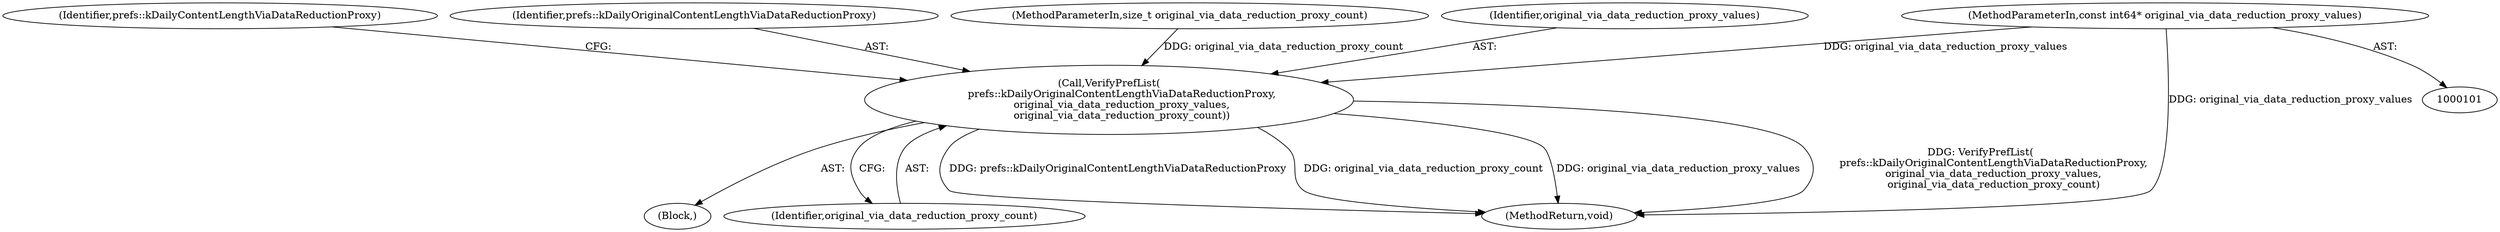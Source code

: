 digraph "0_Chrome_828eab2216a765dea92575c290421c115b8ad028_9@pointer" {
"1000110" [label="(MethodParameterIn,const int64* original_via_data_reduction_proxy_values)"];
"1000131" [label="(Call,VerifyPrefList(\n        prefs::kDailyOriginalContentLengthViaDataReductionProxy,\n        original_via_data_reduction_proxy_values,\n        original_via_data_reduction_proxy_count))"];
"1000114" [label="(Block,)"];
"1000131" [label="(Call,VerifyPrefList(\n        prefs::kDailyOriginalContentLengthViaDataReductionProxy,\n        original_via_data_reduction_proxy_values,\n        original_via_data_reduction_proxy_count))"];
"1000136" [label="(Identifier,prefs::kDailyContentLengthViaDataReductionProxy)"];
"1000110" [label="(MethodParameterIn,const int64* original_via_data_reduction_proxy_values)"];
"1000134" [label="(Identifier,original_via_data_reduction_proxy_count)"];
"1000132" [label="(Identifier,prefs::kDailyOriginalContentLengthViaDataReductionProxy)"];
"1000111" [label="(MethodParameterIn,size_t original_via_data_reduction_proxy_count)"];
"1000139" [label="(MethodReturn,void)"];
"1000133" [label="(Identifier,original_via_data_reduction_proxy_values)"];
"1000110" -> "1000101"  [label="AST: "];
"1000110" -> "1000139"  [label="DDG: original_via_data_reduction_proxy_values"];
"1000110" -> "1000131"  [label="DDG: original_via_data_reduction_proxy_values"];
"1000131" -> "1000114"  [label="AST: "];
"1000131" -> "1000134"  [label="CFG: "];
"1000132" -> "1000131"  [label="AST: "];
"1000133" -> "1000131"  [label="AST: "];
"1000134" -> "1000131"  [label="AST: "];
"1000136" -> "1000131"  [label="CFG: "];
"1000131" -> "1000139"  [label="DDG: prefs::kDailyOriginalContentLengthViaDataReductionProxy"];
"1000131" -> "1000139"  [label="DDG: original_via_data_reduction_proxy_count"];
"1000131" -> "1000139"  [label="DDG: original_via_data_reduction_proxy_values"];
"1000131" -> "1000139"  [label="DDG: VerifyPrefList(\n        prefs::kDailyOriginalContentLengthViaDataReductionProxy,\n        original_via_data_reduction_proxy_values,\n        original_via_data_reduction_proxy_count)"];
"1000111" -> "1000131"  [label="DDG: original_via_data_reduction_proxy_count"];
}
